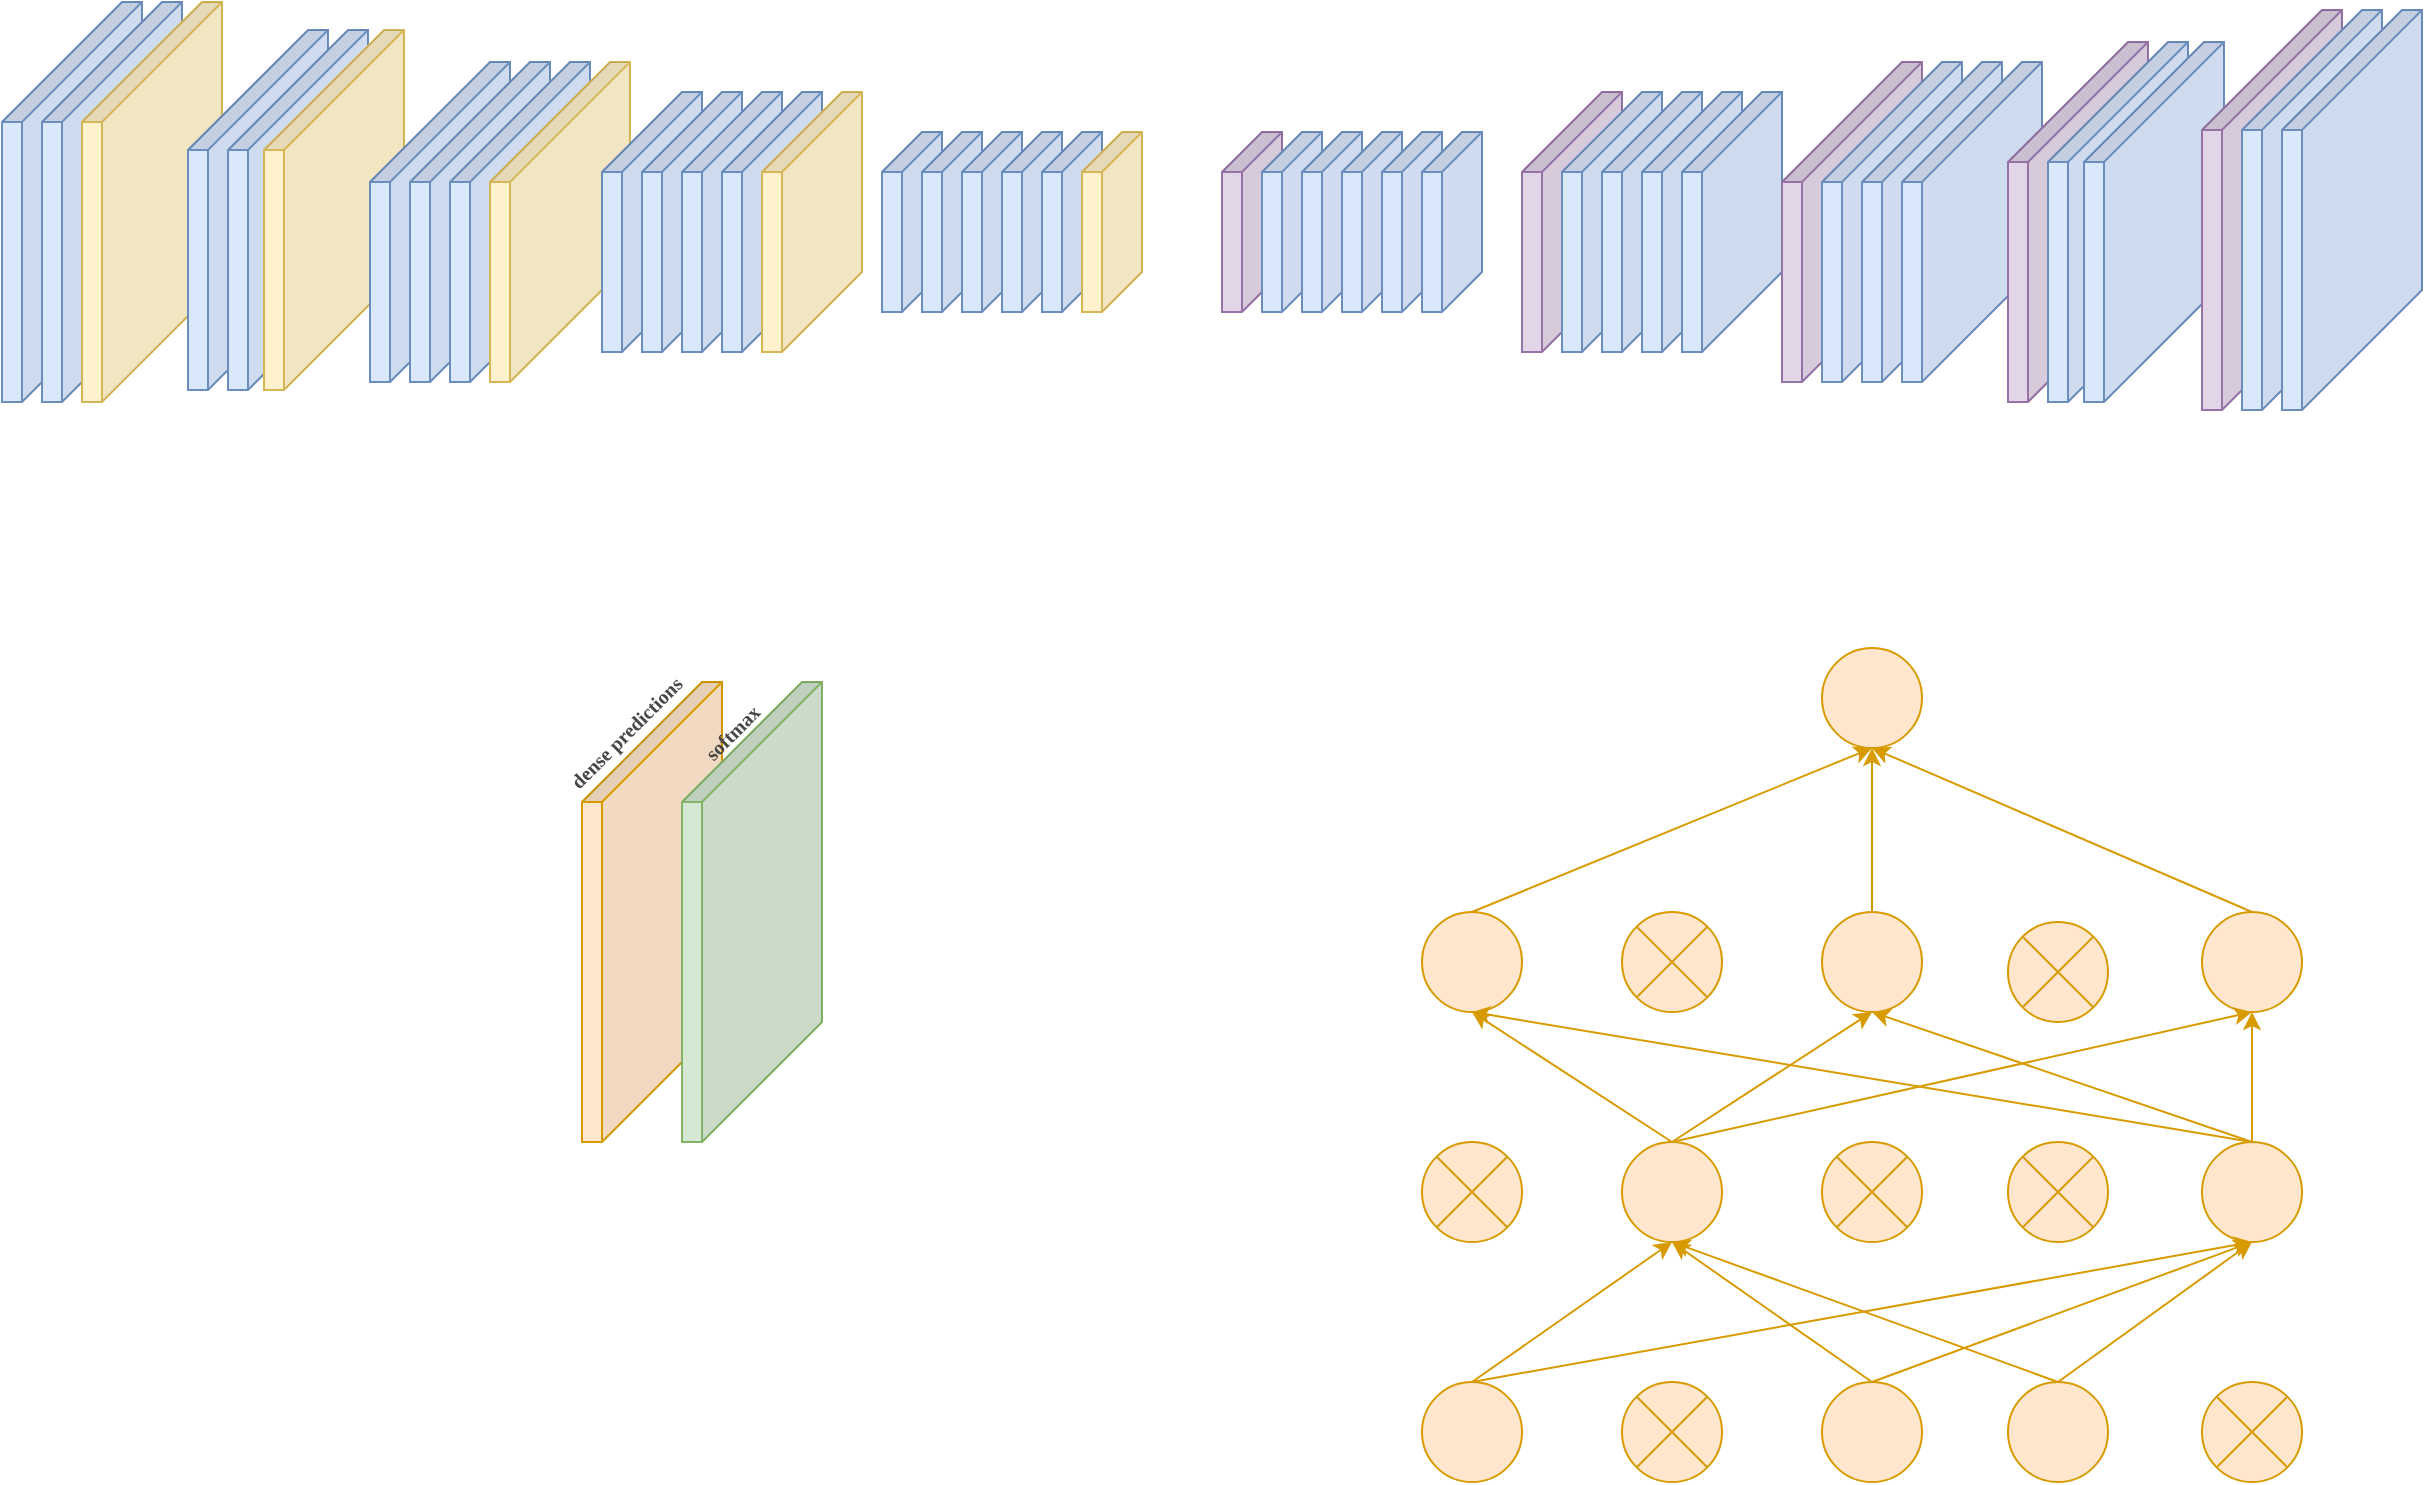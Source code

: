 <mxfile version="21.1.2" type="github">
  <diagram name="第 1 页" id="C3Rt4zPMQhMByHxWCD_6">
    <mxGraphModel dx="1795" dy="995" grid="1" gridSize="10" guides="1" tooltips="1" connect="1" arrows="1" fold="1" page="1" pageScale="1" pageWidth="827" pageHeight="1169" math="0" shadow="0">
      <root>
        <mxCell id="0" />
        <mxCell id="1" parent="0" />
        <mxCell id="XNQVcV-ULBvw991r1sIG-1" value="" style="shape=cube;whiteSpace=wrap;html=1;boundedLbl=1;backgroundOutline=1;darkOpacity=0.05;darkOpacity2=0.1;rotation=0;size=60;direction=south;flipH=0;flipV=0;fillColor=#dae8fc;strokeColor=#6c8ebf;" vertex="1" parent="1">
          <mxGeometry x="100" y="130" width="70" height="200" as="geometry" />
        </mxCell>
        <mxCell id="XNQVcV-ULBvw991r1sIG-4" value="" style="shape=cube;whiteSpace=wrap;html=1;boundedLbl=1;backgroundOutline=1;darkOpacity=0.05;darkOpacity2=0.1;rotation=0;size=60;direction=south;flipH=0;flipV=0;fillColor=#dae8fc;strokeColor=#6c8ebf;" vertex="1" parent="1">
          <mxGeometry x="120" y="130" width="70" height="200" as="geometry" />
        </mxCell>
        <mxCell id="XNQVcV-ULBvw991r1sIG-5" value="" style="shape=cube;whiteSpace=wrap;html=1;boundedLbl=1;backgroundOutline=1;darkOpacity=0.05;darkOpacity2=0.1;rotation=0;size=60;direction=south;flipH=0;flipV=0;fillColor=#fff2cc;strokeColor=#d6b656;" vertex="1" parent="1">
          <mxGeometry x="140" y="130" width="70" height="200" as="geometry" />
        </mxCell>
        <mxCell id="XNQVcV-ULBvw991r1sIG-6" value="" style="shape=cube;whiteSpace=wrap;html=1;boundedLbl=1;backgroundOutline=1;darkOpacity=0.05;darkOpacity2=0.1;rotation=0;size=60;direction=south;flipH=0;flipV=0;fillColor=#dae8fc;strokeColor=#6c8ebf;" vertex="1" parent="1">
          <mxGeometry x="193" y="144" width="70" height="180" as="geometry" />
        </mxCell>
        <mxCell id="XNQVcV-ULBvw991r1sIG-9" value="" style="shape=cube;whiteSpace=wrap;html=1;boundedLbl=1;backgroundOutline=1;darkOpacity=0.05;darkOpacity2=0.1;rotation=0;size=60;direction=south;flipH=0;flipV=0;fillColor=#dae8fc;strokeColor=#6c8ebf;" vertex="1" parent="1">
          <mxGeometry x="213" y="144" width="70" height="180" as="geometry" />
        </mxCell>
        <mxCell id="XNQVcV-ULBvw991r1sIG-10" value="" style="shape=cube;whiteSpace=wrap;html=1;boundedLbl=1;backgroundOutline=1;darkOpacity=0.05;darkOpacity2=0.1;rotation=0;size=60;direction=south;flipH=0;flipV=0;fillColor=#fff2cc;strokeColor=#d6b656;" vertex="1" parent="1">
          <mxGeometry x="231" y="144" width="70" height="180" as="geometry" />
        </mxCell>
        <mxCell id="XNQVcV-ULBvw991r1sIG-11" value="" style="shape=cube;whiteSpace=wrap;html=1;boundedLbl=1;backgroundOutline=1;darkOpacity=0.05;darkOpacity2=0.1;rotation=0;size=60;direction=south;flipH=0;flipV=0;fillColor=#dae8fc;strokeColor=#6c8ebf;" vertex="1" parent="1">
          <mxGeometry x="284" y="160" width="70" height="160" as="geometry" />
        </mxCell>
        <mxCell id="XNQVcV-ULBvw991r1sIG-12" value="" style="shape=cube;whiteSpace=wrap;html=1;boundedLbl=1;backgroundOutline=1;darkOpacity=0.05;darkOpacity2=0.1;rotation=0;size=60;direction=south;flipH=0;flipV=0;fillColor=#dae8fc;strokeColor=#6c8ebf;" vertex="1" parent="1">
          <mxGeometry x="304" y="160" width="70" height="160" as="geometry" />
        </mxCell>
        <mxCell id="XNQVcV-ULBvw991r1sIG-13" value="" style="shape=cube;whiteSpace=wrap;html=1;boundedLbl=1;backgroundOutline=1;darkOpacity=0.05;darkOpacity2=0.1;rotation=0;size=60;direction=south;flipH=0;flipV=0;fillColor=#dae8fc;strokeColor=#6c8ebf;" vertex="1" parent="1">
          <mxGeometry x="324" y="160" width="70" height="160" as="geometry" />
        </mxCell>
        <mxCell id="XNQVcV-ULBvw991r1sIG-14" value="" style="shape=cube;whiteSpace=wrap;html=1;boundedLbl=1;backgroundOutline=1;darkOpacity=0.05;darkOpacity2=0.1;rotation=0;size=60;direction=south;flipH=0;flipV=0;fillColor=#fff2cc;strokeColor=#d6b656;" vertex="1" parent="1">
          <mxGeometry x="344" y="160" width="70" height="160" as="geometry" />
        </mxCell>
        <mxCell id="XNQVcV-ULBvw991r1sIG-15" value="" style="shape=cube;whiteSpace=wrap;html=1;boundedLbl=1;backgroundOutline=1;darkOpacity=0.05;darkOpacity2=0.1;rotation=0;size=40;direction=south;flipH=0;flipV=0;fillColor=#dae8fc;strokeColor=#6c8ebf;" vertex="1" parent="1">
          <mxGeometry x="400" y="175" width="50" height="130" as="geometry" />
        </mxCell>
        <mxCell id="XNQVcV-ULBvw991r1sIG-16" value="" style="shape=cube;whiteSpace=wrap;html=1;boundedLbl=1;backgroundOutline=1;darkOpacity=0.05;darkOpacity2=0.1;rotation=0;size=40;direction=south;flipH=0;flipV=0;fillColor=#dae8fc;strokeColor=#6c8ebf;" vertex="1" parent="1">
          <mxGeometry x="420" y="175" width="50" height="130" as="geometry" />
        </mxCell>
        <mxCell id="XNQVcV-ULBvw991r1sIG-17" value="" style="shape=cube;whiteSpace=wrap;html=1;boundedLbl=1;backgroundOutline=1;darkOpacity=0.05;darkOpacity2=0.1;rotation=0;size=40;direction=south;flipH=0;flipV=0;fillColor=#dae8fc;strokeColor=#6c8ebf;" vertex="1" parent="1">
          <mxGeometry x="440" y="175" width="50" height="130" as="geometry" />
        </mxCell>
        <mxCell id="XNQVcV-ULBvw991r1sIG-18" value="" style="shape=cube;whiteSpace=wrap;html=1;boundedLbl=1;backgroundOutline=1;darkOpacity=0.05;darkOpacity2=0.1;rotation=0;size=40;direction=south;flipH=0;flipV=0;fillColor=#dae8fc;strokeColor=#6c8ebf;" vertex="1" parent="1">
          <mxGeometry x="460" y="175" width="50" height="130" as="geometry" />
        </mxCell>
        <mxCell id="XNQVcV-ULBvw991r1sIG-19" value="" style="shape=cube;whiteSpace=wrap;html=1;boundedLbl=1;backgroundOutline=1;darkOpacity=0.05;darkOpacity2=0.1;rotation=0;size=40;direction=south;flipH=0;flipV=0;fillColor=#fff2cc;strokeColor=#d6b656;" vertex="1" parent="1">
          <mxGeometry x="480" y="175" width="50" height="130" as="geometry" />
        </mxCell>
        <mxCell id="XNQVcV-ULBvw991r1sIG-20" value="" style="shape=cube;whiteSpace=wrap;html=1;boundedLbl=1;backgroundOutline=1;darkOpacity=0.05;darkOpacity2=0.1;rotation=0;size=20;direction=south;flipH=0;flipV=0;fillColor=#dae8fc;strokeColor=#6c8ebf;" vertex="1" parent="1">
          <mxGeometry x="540" y="195" width="30" height="90" as="geometry" />
        </mxCell>
        <mxCell id="XNQVcV-ULBvw991r1sIG-21" value="" style="shape=cube;whiteSpace=wrap;html=1;boundedLbl=1;backgroundOutline=1;darkOpacity=0.05;darkOpacity2=0.1;rotation=0;size=20;direction=south;flipH=0;flipV=0;fillColor=#dae8fc;strokeColor=#6c8ebf;" vertex="1" parent="1">
          <mxGeometry x="560" y="195" width="30" height="90" as="geometry" />
        </mxCell>
        <mxCell id="XNQVcV-ULBvw991r1sIG-22" value="" style="shape=cube;whiteSpace=wrap;html=1;boundedLbl=1;backgroundOutline=1;darkOpacity=0.05;darkOpacity2=0.1;rotation=0;size=20;direction=south;flipH=0;flipV=0;fillColor=#dae8fc;strokeColor=#6c8ebf;" vertex="1" parent="1">
          <mxGeometry x="580" y="195" width="30" height="90" as="geometry" />
        </mxCell>
        <mxCell id="XNQVcV-ULBvw991r1sIG-23" value="" style="shape=cube;whiteSpace=wrap;html=1;boundedLbl=1;backgroundOutline=1;darkOpacity=0.05;darkOpacity2=0.1;rotation=0;size=20;direction=south;flipH=0;flipV=0;fillColor=#dae8fc;strokeColor=#6c8ebf;" vertex="1" parent="1">
          <mxGeometry x="600" y="195" width="30" height="90" as="geometry" />
        </mxCell>
        <mxCell id="XNQVcV-ULBvw991r1sIG-24" value="" style="shape=cube;whiteSpace=wrap;html=1;boundedLbl=1;backgroundOutline=1;darkOpacity=0.05;darkOpacity2=0.1;rotation=0;size=20;direction=south;flipH=0;flipV=0;fillColor=#dae8fc;strokeColor=#6c8ebf;" vertex="1" parent="1">
          <mxGeometry x="620" y="195" width="30" height="90" as="geometry" />
        </mxCell>
        <mxCell id="XNQVcV-ULBvw991r1sIG-25" value="" style="shape=cube;whiteSpace=wrap;html=1;boundedLbl=1;backgroundOutline=1;darkOpacity=0.05;darkOpacity2=0.1;rotation=0;size=20;direction=south;flipH=0;flipV=0;fillColor=#fff2cc;strokeColor=#d6b656;" vertex="1" parent="1">
          <mxGeometry x="640" y="195" width="30" height="90" as="geometry" />
        </mxCell>
        <mxCell id="XNQVcV-ULBvw991r1sIG-26" value="" style="shape=cube;whiteSpace=wrap;html=1;boundedLbl=1;backgroundOutline=1;darkOpacity=0.05;darkOpacity2=0.1;rotation=0;size=20;direction=south;flipH=0;flipV=0;fillColor=#e1d5e7;strokeColor=#9673a6;" vertex="1" parent="1">
          <mxGeometry x="710" y="195" width="30" height="90" as="geometry" />
        </mxCell>
        <mxCell id="XNQVcV-ULBvw991r1sIG-27" value="" style="shape=cube;whiteSpace=wrap;html=1;boundedLbl=1;backgroundOutline=1;darkOpacity=0.05;darkOpacity2=0.1;rotation=0;size=20;direction=south;flipH=0;flipV=0;fillColor=#dae8fc;strokeColor=#6c8ebf;" vertex="1" parent="1">
          <mxGeometry x="730" y="195" width="30" height="90" as="geometry" />
        </mxCell>
        <mxCell id="XNQVcV-ULBvw991r1sIG-28" value="" style="shape=cube;whiteSpace=wrap;html=1;boundedLbl=1;backgroundOutline=1;darkOpacity=0.05;darkOpacity2=0.1;rotation=0;size=20;direction=south;flipH=0;flipV=0;fillColor=#dae8fc;strokeColor=#6c8ebf;" vertex="1" parent="1">
          <mxGeometry x="750" y="195" width="30" height="90" as="geometry" />
        </mxCell>
        <mxCell id="XNQVcV-ULBvw991r1sIG-29" value="" style="shape=cube;whiteSpace=wrap;html=1;boundedLbl=1;backgroundOutline=1;darkOpacity=0.05;darkOpacity2=0.1;rotation=0;size=20;direction=south;flipH=0;flipV=0;fillColor=#dae8fc;strokeColor=#6c8ebf;" vertex="1" parent="1">
          <mxGeometry x="770" y="195" width="30" height="90" as="geometry" />
        </mxCell>
        <mxCell id="XNQVcV-ULBvw991r1sIG-30" value="" style="shape=cube;whiteSpace=wrap;html=1;boundedLbl=1;backgroundOutline=1;darkOpacity=0.05;darkOpacity2=0.1;rotation=0;size=20;direction=south;flipH=0;flipV=0;fillColor=#dae8fc;strokeColor=#6c8ebf;" vertex="1" parent="1">
          <mxGeometry x="790" y="195" width="30" height="90" as="geometry" />
        </mxCell>
        <mxCell id="XNQVcV-ULBvw991r1sIG-31" value="" style="shape=cube;whiteSpace=wrap;html=1;boundedLbl=1;backgroundOutline=1;darkOpacity=0.05;darkOpacity2=0.1;rotation=0;size=20;direction=south;flipH=0;flipV=0;fillColor=#dae8fc;strokeColor=#6c8ebf;" vertex="1" parent="1">
          <mxGeometry x="810" y="195" width="30" height="90" as="geometry" />
        </mxCell>
        <mxCell id="XNQVcV-ULBvw991r1sIG-32" value="" style="shape=cube;whiteSpace=wrap;html=1;boundedLbl=1;backgroundOutline=1;darkOpacity=0.05;darkOpacity2=0.1;rotation=0;size=40;direction=south;flipH=0;flipV=0;fillColor=#e1d5e7;strokeColor=#9673a6;" vertex="1" parent="1">
          <mxGeometry x="860" y="175" width="50" height="130" as="geometry" />
        </mxCell>
        <mxCell id="XNQVcV-ULBvw991r1sIG-33" value="" style="shape=cube;whiteSpace=wrap;html=1;boundedLbl=1;backgroundOutline=1;darkOpacity=0.05;darkOpacity2=0.1;rotation=0;size=40;direction=south;flipH=0;flipV=0;fillColor=#dae8fc;strokeColor=#6c8ebf;" vertex="1" parent="1">
          <mxGeometry x="880" y="175" width="50" height="130" as="geometry" />
        </mxCell>
        <mxCell id="XNQVcV-ULBvw991r1sIG-34" value="" style="shape=cube;whiteSpace=wrap;html=1;boundedLbl=1;backgroundOutline=1;darkOpacity=0.05;darkOpacity2=0.1;rotation=0;size=40;direction=south;flipH=0;flipV=0;fillColor=#dae8fc;strokeColor=#6c8ebf;" vertex="1" parent="1">
          <mxGeometry x="900" y="175" width="50" height="130" as="geometry" />
        </mxCell>
        <mxCell id="XNQVcV-ULBvw991r1sIG-35" value="" style="shape=cube;whiteSpace=wrap;html=1;boundedLbl=1;backgroundOutline=1;darkOpacity=0.05;darkOpacity2=0.1;rotation=0;size=40;direction=south;flipH=0;flipV=0;fillColor=#dae8fc;strokeColor=#6c8ebf;" vertex="1" parent="1">
          <mxGeometry x="920" y="175" width="50" height="130" as="geometry" />
        </mxCell>
        <mxCell id="XNQVcV-ULBvw991r1sIG-36" value="" style="shape=cube;whiteSpace=wrap;html=1;boundedLbl=1;backgroundOutline=1;darkOpacity=0.05;darkOpacity2=0.1;rotation=0;size=40;direction=south;flipH=0;flipV=0;fillColor=#dae8fc;strokeColor=#6c8ebf;" vertex="1" parent="1">
          <mxGeometry x="940" y="175" width="50" height="130" as="geometry" />
        </mxCell>
        <mxCell id="XNQVcV-ULBvw991r1sIG-37" value="" style="shape=cube;whiteSpace=wrap;html=1;boundedLbl=1;backgroundOutline=1;darkOpacity=0.05;darkOpacity2=0.1;rotation=0;size=60;direction=south;flipH=0;flipV=0;fillColor=#e1d5e7;strokeColor=#9673a6;" vertex="1" parent="1">
          <mxGeometry x="990" y="160" width="70" height="160" as="geometry" />
        </mxCell>
        <mxCell id="XNQVcV-ULBvw991r1sIG-38" value="" style="shape=cube;whiteSpace=wrap;html=1;boundedLbl=1;backgroundOutline=1;darkOpacity=0.05;darkOpacity2=0.1;rotation=0;size=60;direction=south;flipH=0;flipV=0;fillColor=#dae8fc;strokeColor=#6c8ebf;" vertex="1" parent="1">
          <mxGeometry x="1010" y="160" width="70" height="160" as="geometry" />
        </mxCell>
        <mxCell id="XNQVcV-ULBvw991r1sIG-39" value="" style="shape=cube;whiteSpace=wrap;html=1;boundedLbl=1;backgroundOutline=1;darkOpacity=0.05;darkOpacity2=0.1;rotation=0;size=60;direction=south;flipH=0;flipV=0;fillColor=#dae8fc;strokeColor=#6c8ebf;" vertex="1" parent="1">
          <mxGeometry x="1030" y="160" width="70" height="160" as="geometry" />
        </mxCell>
        <mxCell id="XNQVcV-ULBvw991r1sIG-40" value="" style="shape=cube;whiteSpace=wrap;html=1;boundedLbl=1;backgroundOutline=1;darkOpacity=0.05;darkOpacity2=0.1;rotation=0;size=60;direction=south;flipH=0;flipV=0;fillColor=#dae8fc;strokeColor=#6c8ebf;" vertex="1" parent="1">
          <mxGeometry x="1050" y="160" width="70" height="160" as="geometry" />
        </mxCell>
        <mxCell id="XNQVcV-ULBvw991r1sIG-41" value="" style="shape=cube;whiteSpace=wrap;html=1;boundedLbl=1;backgroundOutline=1;darkOpacity=0.05;darkOpacity2=0.1;rotation=0;size=60;direction=south;flipH=0;flipV=0;fillColor=#e1d5e7;strokeColor=#9673a6;" vertex="1" parent="1">
          <mxGeometry x="1103" y="150" width="70" height="180" as="geometry" />
        </mxCell>
        <mxCell id="XNQVcV-ULBvw991r1sIG-42" value="" style="shape=cube;whiteSpace=wrap;html=1;boundedLbl=1;backgroundOutline=1;darkOpacity=0.05;darkOpacity2=0.1;rotation=0;size=60;direction=south;flipH=0;flipV=0;fillColor=#dae8fc;strokeColor=#6c8ebf;" vertex="1" parent="1">
          <mxGeometry x="1123" y="150" width="70" height="180" as="geometry" />
        </mxCell>
        <mxCell id="XNQVcV-ULBvw991r1sIG-43" value="" style="shape=cube;whiteSpace=wrap;html=1;boundedLbl=1;backgroundOutline=1;darkOpacity=0.05;darkOpacity2=0.1;rotation=0;size=60;direction=south;flipH=0;flipV=0;fillColor=#dae8fc;strokeColor=#6c8ebf;" vertex="1" parent="1">
          <mxGeometry x="1141" y="150" width="70" height="180" as="geometry" />
        </mxCell>
        <mxCell id="XNQVcV-ULBvw991r1sIG-44" value="" style="shape=cube;whiteSpace=wrap;html=1;boundedLbl=1;backgroundOutline=1;darkOpacity=0.05;darkOpacity2=0.1;rotation=0;size=60;direction=south;flipH=0;flipV=0;fillColor=#e1d5e7;strokeColor=#9673a6;" vertex="1" parent="1">
          <mxGeometry x="1200" y="134" width="70" height="200" as="geometry" />
        </mxCell>
        <mxCell id="XNQVcV-ULBvw991r1sIG-45" value="" style="shape=cube;whiteSpace=wrap;html=1;boundedLbl=1;backgroundOutline=1;darkOpacity=0.05;darkOpacity2=0.1;rotation=0;size=60;direction=south;flipH=0;flipV=0;fillColor=#dae8fc;strokeColor=#6c8ebf;" vertex="1" parent="1">
          <mxGeometry x="1220" y="134" width="70" height="200" as="geometry" />
        </mxCell>
        <mxCell id="XNQVcV-ULBvw991r1sIG-46" value="" style="shape=cube;whiteSpace=wrap;html=1;boundedLbl=1;backgroundOutline=1;darkOpacity=0.05;darkOpacity2=0.1;rotation=0;size=60;direction=south;flipH=0;flipV=0;fillColor=#dae8fc;strokeColor=#6c8ebf;" vertex="1" parent="1">
          <mxGeometry x="1240" y="134" width="70" height="200" as="geometry" />
        </mxCell>
        <mxCell id="XNQVcV-ULBvw991r1sIG-47" value="" style="shape=cube;whiteSpace=wrap;html=1;boundedLbl=1;backgroundOutline=1;darkOpacity=0.05;darkOpacity2=0.1;rotation=0;size=60;direction=south;flipH=0;flipV=0;fillColor=#ffe6cc;strokeColor=#d79b00;" vertex="1" parent="1">
          <mxGeometry x="390" y="470" width="70" height="230" as="geometry" />
        </mxCell>
        <mxCell id="XNQVcV-ULBvw991r1sIG-48" value="" style="shape=cube;whiteSpace=wrap;html=1;boundedLbl=1;backgroundOutline=1;darkOpacity=0.05;darkOpacity2=0.1;rotation=0;size=60;direction=south;flipH=0;flipV=0;fillColor=#d5e8d4;strokeColor=#82b366;" vertex="1" parent="1">
          <mxGeometry x="440" y="470" width="70" height="230" as="geometry" />
        </mxCell>
        <mxCell id="XNQVcV-ULBvw991r1sIG-49" value="dense predictions" style="text;strokeColor=none;align=center;fillColor=none;html=1;verticalAlign=middle;whiteSpace=wrap;rounded=0;fontFamily=Times New Roman;rotation=-45;fontSize=10;fontStyle=1;fontColor=#494646;" vertex="1" parent="1">
          <mxGeometry x="354" y="480" width="116" height="30" as="geometry" />
        </mxCell>
        <mxCell id="XNQVcV-ULBvw991r1sIG-50" value="softmax" style="text;strokeColor=none;align=center;fillColor=none;html=1;verticalAlign=middle;whiteSpace=wrap;rounded=0;fontFamily=Times New Roman;rotation=-45;fontSize=10;fontStyle=1;fontColor=#494646;" vertex="1" parent="1">
          <mxGeometry x="407" y="480" width="116" height="30" as="geometry" />
        </mxCell>
        <mxCell id="XNQVcV-ULBvw991r1sIG-51" value="" style="ellipse;whiteSpace=wrap;html=1;aspect=fixed;fillColor=#ffe6cc;strokeColor=#d79b00;" vertex="1" parent="1">
          <mxGeometry x="1010" y="453" width="50" height="50" as="geometry" />
        </mxCell>
        <mxCell id="XNQVcV-ULBvw991r1sIG-52" value="" style="ellipse;whiteSpace=wrap;html=1;aspect=fixed;fillColor=#ffe6cc;strokeColor=#d79b00;" vertex="1" parent="1">
          <mxGeometry x="810" y="585" width="50" height="50" as="geometry" />
        </mxCell>
        <mxCell id="XNQVcV-ULBvw991r1sIG-53" value="" style="ellipse;whiteSpace=wrap;html=1;aspect=fixed;fillColor=#ffe6cc;strokeColor=#d79b00;" vertex="1" parent="1">
          <mxGeometry x="810" y="820" width="50" height="50" as="geometry" />
        </mxCell>
        <mxCell id="XNQVcV-ULBvw991r1sIG-54" value="" style="ellipse;whiteSpace=wrap;html=1;aspect=fixed;fillColor=#ffe6cc;strokeColor=#d79b00;" vertex="1" parent="1">
          <mxGeometry x="1010" y="585" width="50" height="50" as="geometry" />
        </mxCell>
        <mxCell id="XNQVcV-ULBvw991r1sIG-55" value="" style="ellipse;whiteSpace=wrap;html=1;aspect=fixed;fillColor=#ffe6cc;strokeColor=#d79b00;" vertex="1" parent="1">
          <mxGeometry x="910" y="700" width="50" height="50" as="geometry" />
        </mxCell>
        <mxCell id="XNQVcV-ULBvw991r1sIG-56" value="" style="ellipse;whiteSpace=wrap;html=1;aspect=fixed;fillColor=#ffe6cc;strokeColor=#d79b00;" vertex="1" parent="1">
          <mxGeometry x="1200" y="585" width="50" height="50" as="geometry" />
        </mxCell>
        <mxCell id="XNQVcV-ULBvw991r1sIG-57" value="" style="shape=sumEllipse;perimeter=ellipsePerimeter;whiteSpace=wrap;html=1;backgroundOutline=1;fillColor=#ffe6cc;strokeColor=#d79b00;" vertex="1" parent="1">
          <mxGeometry x="910" y="585" width="50" height="50" as="geometry" />
        </mxCell>
        <mxCell id="XNQVcV-ULBvw991r1sIG-58" value="" style="shape=sumEllipse;perimeter=ellipsePerimeter;whiteSpace=wrap;html=1;backgroundOutline=1;fillColor=#ffe6cc;strokeColor=#d79b00;" vertex="1" parent="1">
          <mxGeometry x="1103" y="590" width="50" height="50" as="geometry" />
        </mxCell>
        <mxCell id="XNQVcV-ULBvw991r1sIG-59" value="" style="shape=sumEllipse;perimeter=ellipsePerimeter;whiteSpace=wrap;html=1;backgroundOutline=1;fillColor=#ffe6cc;strokeColor=#d79b00;" vertex="1" parent="1">
          <mxGeometry x="1010" y="700" width="50" height="50" as="geometry" />
        </mxCell>
        <mxCell id="XNQVcV-ULBvw991r1sIG-60" value="" style="shape=sumEllipse;perimeter=ellipsePerimeter;whiteSpace=wrap;html=1;backgroundOutline=1;fillColor=#ffe6cc;strokeColor=#d79b00;" vertex="1" parent="1">
          <mxGeometry x="1103" y="700" width="50" height="50" as="geometry" />
        </mxCell>
        <mxCell id="XNQVcV-ULBvw991r1sIG-61" value="" style="ellipse;whiteSpace=wrap;html=1;aspect=fixed;fillColor=#ffe6cc;strokeColor=#d79b00;" vertex="1" parent="1">
          <mxGeometry x="1200" y="700" width="50" height="50" as="geometry" />
        </mxCell>
        <mxCell id="XNQVcV-ULBvw991r1sIG-62" value="" style="shape=sumEllipse;perimeter=ellipsePerimeter;whiteSpace=wrap;html=1;backgroundOutline=1;fillColor=#ffe6cc;strokeColor=#d79b00;" vertex="1" parent="1">
          <mxGeometry x="810" y="700" width="50" height="50" as="geometry" />
        </mxCell>
        <mxCell id="XNQVcV-ULBvw991r1sIG-63" value="" style="shape=sumEllipse;perimeter=ellipsePerimeter;whiteSpace=wrap;html=1;backgroundOutline=1;fillColor=#ffe6cc;strokeColor=#d79b00;" vertex="1" parent="1">
          <mxGeometry x="910" y="820" width="50" height="50" as="geometry" />
        </mxCell>
        <mxCell id="XNQVcV-ULBvw991r1sIG-64" value="" style="shape=sumEllipse;perimeter=ellipsePerimeter;whiteSpace=wrap;html=1;backgroundOutline=1;fillColor=#ffe6cc;strokeColor=#d79b00;" vertex="1" parent="1">
          <mxGeometry x="1200" y="820" width="50" height="50" as="geometry" />
        </mxCell>
        <mxCell id="XNQVcV-ULBvw991r1sIG-65" value="" style="ellipse;whiteSpace=wrap;html=1;aspect=fixed;fillColor=#ffe6cc;strokeColor=#d79b00;" vertex="1" parent="1">
          <mxGeometry x="1010" y="820" width="50" height="50" as="geometry" />
        </mxCell>
        <mxCell id="XNQVcV-ULBvw991r1sIG-66" value="" style="ellipse;whiteSpace=wrap;html=1;aspect=fixed;fillColor=#ffe6cc;strokeColor=#d79b00;" vertex="1" parent="1">
          <mxGeometry x="1103" y="820" width="50" height="50" as="geometry" />
        </mxCell>
        <mxCell id="XNQVcV-ULBvw991r1sIG-68" value="" style="endArrow=classic;html=1;rounded=0;entryX=0.5;entryY=1;entryDx=0;entryDy=0;exitX=0.5;exitY=0;exitDx=0;exitDy=0;fillColor=#ffe6cc;strokeColor=#d79b00;" edge="1" parent="1" source="XNQVcV-ULBvw991r1sIG-52" target="XNQVcV-ULBvw991r1sIG-51">
          <mxGeometry width="50" height="50" relative="1" as="geometry">
            <mxPoint x="680" y="720" as="sourcePoint" />
            <mxPoint x="730" y="670" as="targetPoint" />
          </mxGeometry>
        </mxCell>
        <mxCell id="XNQVcV-ULBvw991r1sIG-69" value="" style="endArrow=classic;html=1;rounded=0;entryX=0.5;entryY=1;entryDx=0;entryDy=0;exitX=0.5;exitY=0;exitDx=0;exitDy=0;fillColor=#ffe6cc;strokeColor=#d79b00;" edge="1" parent="1" source="XNQVcV-ULBvw991r1sIG-54" target="XNQVcV-ULBvw991r1sIG-51">
          <mxGeometry width="50" height="50" relative="1" as="geometry">
            <mxPoint x="845" y="595" as="sourcePoint" />
            <mxPoint x="1045" y="513" as="targetPoint" />
          </mxGeometry>
        </mxCell>
        <mxCell id="XNQVcV-ULBvw991r1sIG-70" value="" style="endArrow=classic;html=1;rounded=0;entryX=0.5;entryY=1;entryDx=0;entryDy=0;exitX=0.5;exitY=0;exitDx=0;exitDy=0;fillColor=#ffe6cc;strokeColor=#d79b00;" edge="1" parent="1" source="XNQVcV-ULBvw991r1sIG-56" target="XNQVcV-ULBvw991r1sIG-51">
          <mxGeometry width="50" height="50" relative="1" as="geometry">
            <mxPoint x="1045" y="595" as="sourcePoint" />
            <mxPoint x="1045" y="513" as="targetPoint" />
          </mxGeometry>
        </mxCell>
        <mxCell id="XNQVcV-ULBvw991r1sIG-71" value="" style="endArrow=classic;html=1;rounded=0;entryX=0.5;entryY=1;entryDx=0;entryDy=0;exitX=0.5;exitY=0;exitDx=0;exitDy=0;fillColor=#ffe6cc;strokeColor=#d79b00;" edge="1" parent="1" source="XNQVcV-ULBvw991r1sIG-55" target="XNQVcV-ULBvw991r1sIG-52">
          <mxGeometry width="50" height="50" relative="1" as="geometry">
            <mxPoint x="950" y="702" as="sourcePoint" />
            <mxPoint x="1150" y="620" as="targetPoint" />
          </mxGeometry>
        </mxCell>
        <mxCell id="XNQVcV-ULBvw991r1sIG-72" value="" style="endArrow=classic;html=1;rounded=0;entryX=0.5;entryY=1;entryDx=0;entryDy=0;exitX=0.5;exitY=0;exitDx=0;exitDy=0;fillColor=#ffe6cc;strokeColor=#d79b00;" edge="1" parent="1" source="XNQVcV-ULBvw991r1sIG-55" target="XNQVcV-ULBvw991r1sIG-54">
          <mxGeometry width="50" height="50" relative="1" as="geometry">
            <mxPoint x="940" y="700" as="sourcePoint" />
            <mxPoint x="845" y="645" as="targetPoint" />
          </mxGeometry>
        </mxCell>
        <mxCell id="XNQVcV-ULBvw991r1sIG-73" value="" style="endArrow=classic;html=1;rounded=0;entryX=0.5;entryY=1;entryDx=0;entryDy=0;exitX=0.5;exitY=0;exitDx=0;exitDy=0;fillColor=#ffe6cc;strokeColor=#d79b00;" edge="1" parent="1" source="XNQVcV-ULBvw991r1sIG-55" target="XNQVcV-ULBvw991r1sIG-56">
          <mxGeometry width="50" height="50" relative="1" as="geometry">
            <mxPoint x="945" y="710" as="sourcePoint" />
            <mxPoint x="1045" y="645" as="targetPoint" />
          </mxGeometry>
        </mxCell>
        <mxCell id="XNQVcV-ULBvw991r1sIG-74" value="" style="endArrow=classic;html=1;rounded=0;entryX=0.5;entryY=1;entryDx=0;entryDy=0;exitX=0.5;exitY=0;exitDx=0;exitDy=0;fillColor=#ffe6cc;strokeColor=#d79b00;" edge="1" parent="1" source="XNQVcV-ULBvw991r1sIG-61" target="XNQVcV-ULBvw991r1sIG-56">
          <mxGeometry width="50" height="50" relative="1" as="geometry">
            <mxPoint x="945" y="710" as="sourcePoint" />
            <mxPoint x="1235" y="645" as="targetPoint" />
          </mxGeometry>
        </mxCell>
        <mxCell id="XNQVcV-ULBvw991r1sIG-76" value="" style="endArrow=classic;html=1;rounded=0;entryX=0.5;entryY=1;entryDx=0;entryDy=0;exitX=0.5;exitY=0;exitDx=0;exitDy=0;fillColor=#ffe6cc;strokeColor=#d79b00;" edge="1" parent="1" source="XNQVcV-ULBvw991r1sIG-61" target="XNQVcV-ULBvw991r1sIG-54">
          <mxGeometry width="50" height="50" relative="1" as="geometry">
            <mxPoint x="945" y="710" as="sourcePoint" />
            <mxPoint x="1235" y="645" as="targetPoint" />
          </mxGeometry>
        </mxCell>
        <mxCell id="XNQVcV-ULBvw991r1sIG-77" value="" style="endArrow=classic;html=1;rounded=0;entryX=0.5;entryY=1;entryDx=0;entryDy=0;exitX=0.5;exitY=0;exitDx=0;exitDy=0;fillColor=#ffe6cc;strokeColor=#d79b00;" edge="1" parent="1" source="XNQVcV-ULBvw991r1sIG-61" target="XNQVcV-ULBvw991r1sIG-52">
          <mxGeometry width="50" height="50" relative="1" as="geometry">
            <mxPoint x="1235" y="710" as="sourcePoint" />
            <mxPoint x="1045" y="645" as="targetPoint" />
          </mxGeometry>
        </mxCell>
        <mxCell id="XNQVcV-ULBvw991r1sIG-78" value="" style="endArrow=classic;html=1;rounded=0;entryX=0.5;entryY=1;entryDx=0;entryDy=0;exitX=0.5;exitY=0;exitDx=0;exitDy=0;fillColor=#ffe6cc;strokeColor=#d79b00;" edge="1" parent="1" source="XNQVcV-ULBvw991r1sIG-53" target="XNQVcV-ULBvw991r1sIG-55">
          <mxGeometry width="50" height="50" relative="1" as="geometry">
            <mxPoint x="945" y="710" as="sourcePoint" />
            <mxPoint x="845" y="645" as="targetPoint" />
          </mxGeometry>
        </mxCell>
        <mxCell id="XNQVcV-ULBvw991r1sIG-79" value="" style="endArrow=classic;html=1;rounded=0;entryX=0.5;entryY=1;entryDx=0;entryDy=0;exitX=0.5;exitY=0;exitDx=0;exitDy=0;fillColor=#ffe6cc;strokeColor=#d79b00;" edge="1" parent="1" source="XNQVcV-ULBvw991r1sIG-53" target="XNQVcV-ULBvw991r1sIG-61">
          <mxGeometry width="50" height="50" relative="1" as="geometry">
            <mxPoint x="845" y="830" as="sourcePoint" />
            <mxPoint x="945" y="760" as="targetPoint" />
          </mxGeometry>
        </mxCell>
        <mxCell id="XNQVcV-ULBvw991r1sIG-80" value="" style="endArrow=classic;html=1;rounded=0;entryX=0.5;entryY=1;entryDx=0;entryDy=0;exitX=0.5;exitY=0;exitDx=0;exitDy=0;fillColor=#ffe6cc;strokeColor=#d79b00;" edge="1" parent="1" source="XNQVcV-ULBvw991r1sIG-65" target="XNQVcV-ULBvw991r1sIG-55">
          <mxGeometry width="50" height="50" relative="1" as="geometry">
            <mxPoint x="845" y="830" as="sourcePoint" />
            <mxPoint x="945" y="760" as="targetPoint" />
          </mxGeometry>
        </mxCell>
        <mxCell id="XNQVcV-ULBvw991r1sIG-81" value="" style="endArrow=classic;html=1;rounded=0;entryX=0.5;entryY=1;entryDx=0;entryDy=0;exitX=0.5;exitY=0;exitDx=0;exitDy=0;fillColor=#ffe6cc;strokeColor=#d79b00;" edge="1" parent="1" source="XNQVcV-ULBvw991r1sIG-65" target="XNQVcV-ULBvw991r1sIG-61">
          <mxGeometry width="50" height="50" relative="1" as="geometry">
            <mxPoint x="1045" y="830" as="sourcePoint" />
            <mxPoint x="945" y="760" as="targetPoint" />
          </mxGeometry>
        </mxCell>
        <mxCell id="XNQVcV-ULBvw991r1sIG-82" value="" style="endArrow=classic;html=1;rounded=0;entryX=0.5;entryY=1;entryDx=0;entryDy=0;exitX=0.5;exitY=0;exitDx=0;exitDy=0;fillColor=#ffe6cc;strokeColor=#d79b00;" edge="1" parent="1" source="XNQVcV-ULBvw991r1sIG-66" target="XNQVcV-ULBvw991r1sIG-61">
          <mxGeometry width="50" height="50" relative="1" as="geometry">
            <mxPoint x="1045" y="830" as="sourcePoint" />
            <mxPoint x="1235" y="760" as="targetPoint" />
          </mxGeometry>
        </mxCell>
        <mxCell id="XNQVcV-ULBvw991r1sIG-83" value="" style="endArrow=classic;html=1;rounded=0;entryX=0.5;entryY=1;entryDx=0;entryDy=0;exitX=0.5;exitY=0;exitDx=0;exitDy=0;fillColor=#ffe6cc;strokeColor=#d79b00;" edge="1" parent="1" source="XNQVcV-ULBvw991r1sIG-66" target="XNQVcV-ULBvw991r1sIG-55">
          <mxGeometry width="50" height="50" relative="1" as="geometry">
            <mxPoint x="1138" y="830" as="sourcePoint" />
            <mxPoint x="1235" y="760" as="targetPoint" />
          </mxGeometry>
        </mxCell>
      </root>
    </mxGraphModel>
  </diagram>
</mxfile>
